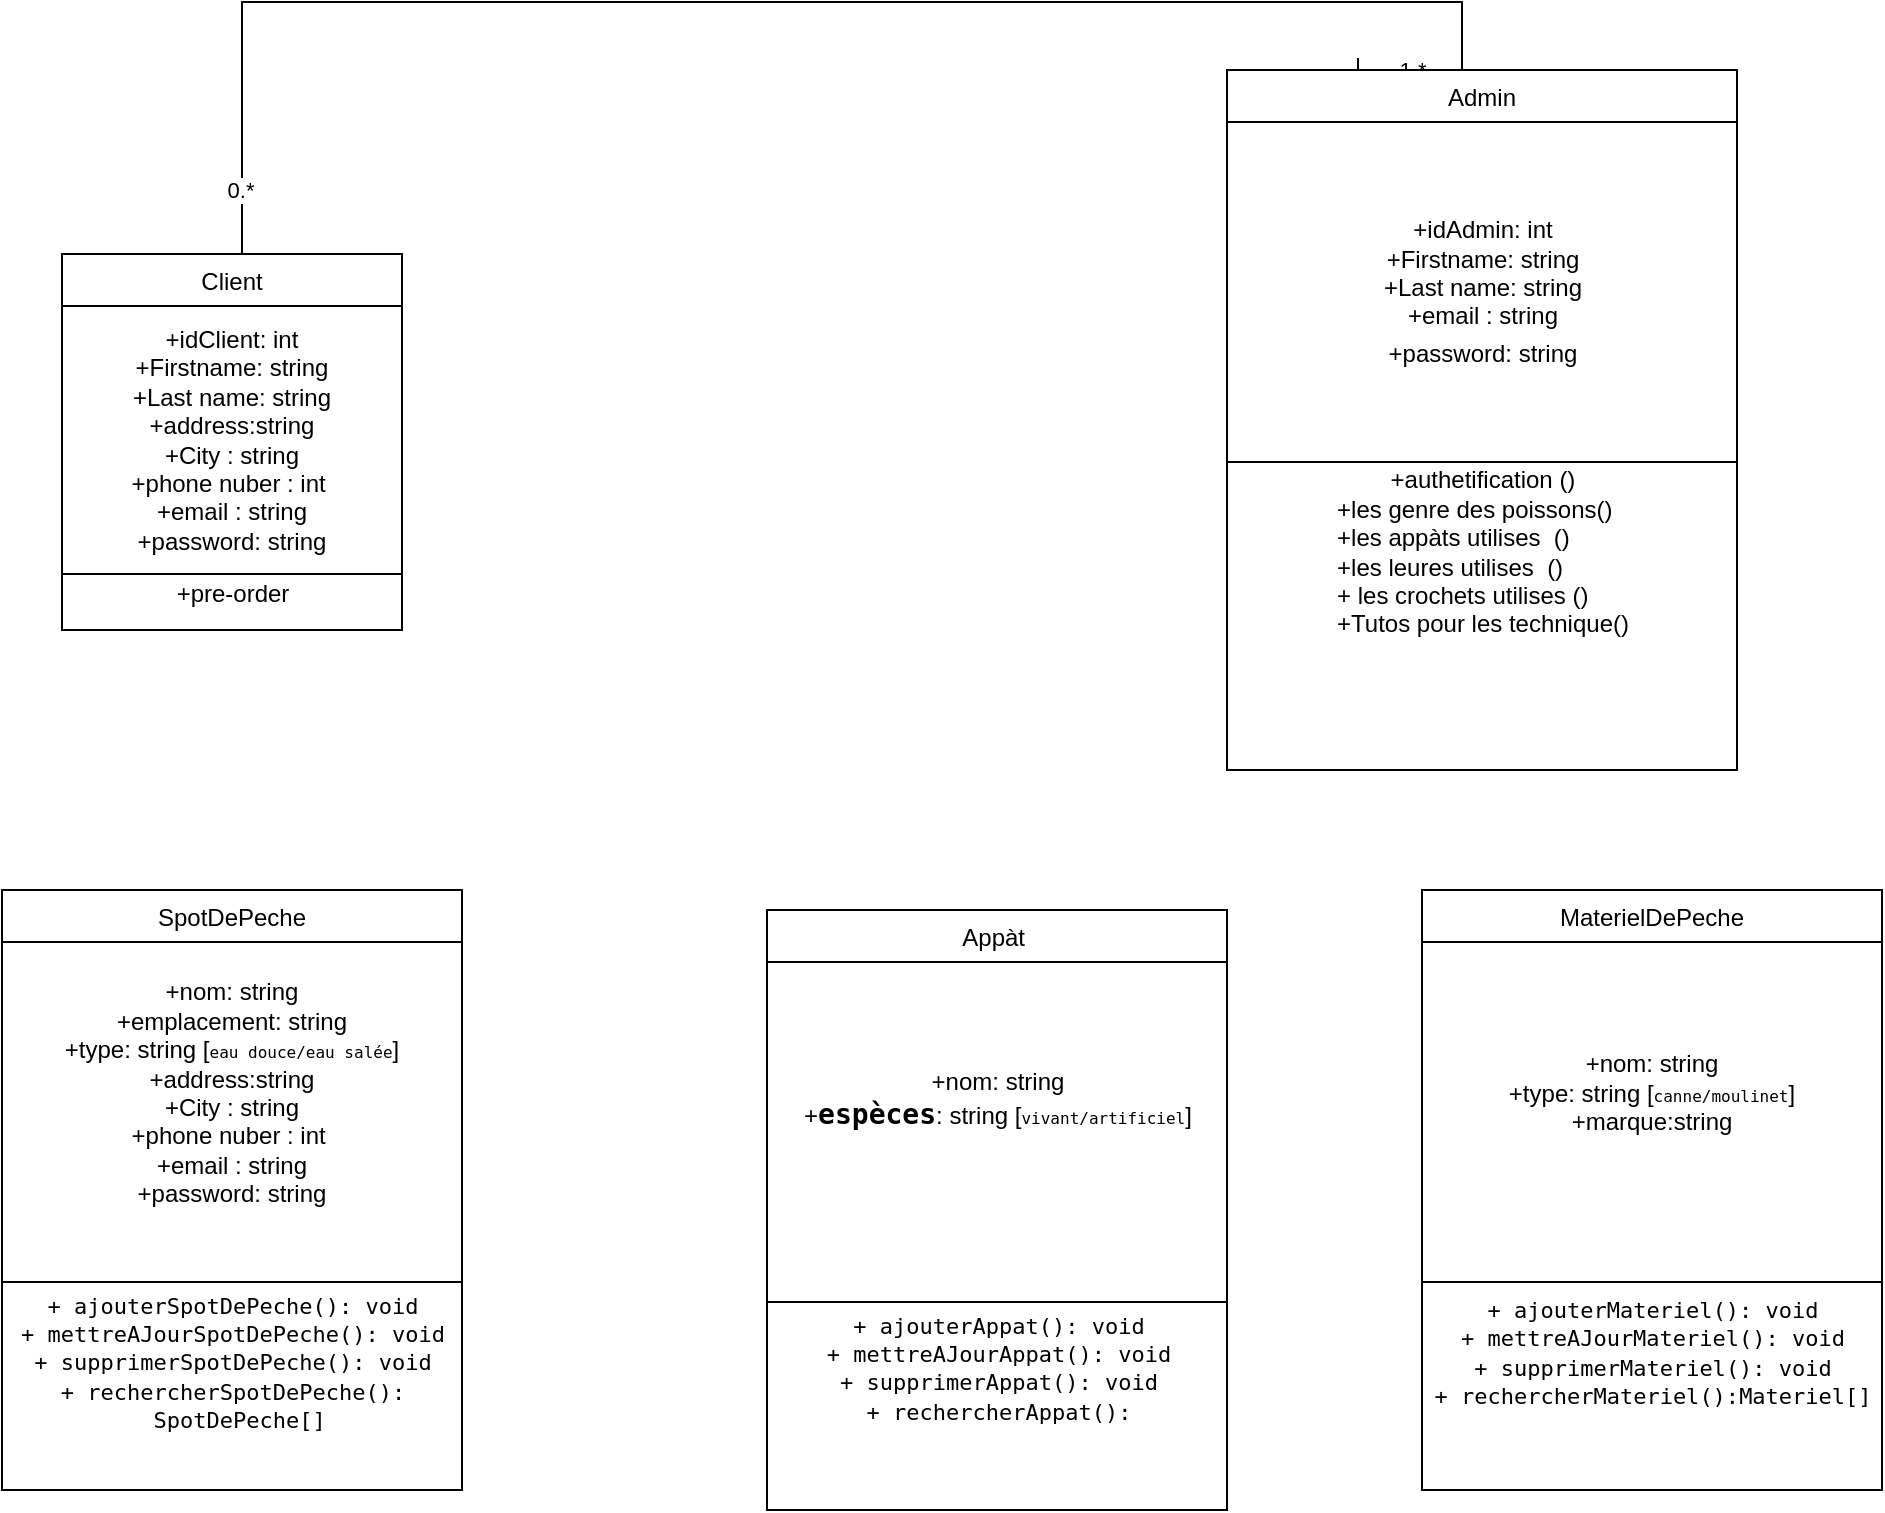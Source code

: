 <mxfile version="17.4.2" type="device"><diagram id="C5RBs43oDa-KdzZeNtuy" name="Page-1"><mxGraphModel dx="4408" dy="3428" grid="1" gridSize="10" guides="1" tooltips="1" connect="1" arrows="1" fold="1" page="1" pageScale="1" pageWidth="827" pageHeight="1169" math="0" shadow="0"><root><mxCell id="WIyWlLk6GJQsqaUBKTNV-0"/><mxCell id="WIyWlLk6GJQsqaUBKTNV-1" parent="WIyWlLk6GJQsqaUBKTNV-0"/><mxCell id="zkfFHV4jXpPFQw0GAbJ--6" value="Client" style="swimlane;fontStyle=0;align=center;verticalAlign=top;childLayout=stackLayout;horizontal=1;startSize=26;horizontalStack=0;resizeParent=1;resizeLast=0;collapsible=1;marginBottom=0;rounded=0;shadow=0;strokeWidth=1;" parent="WIyWlLk6GJQsqaUBKTNV-1" vertex="1"><mxGeometry x="390" y="372" width="170" height="188" as="geometry"><mxRectangle x="130" y="380" width="160" height="26" as="alternateBounds"/></mxGeometry></mxCell><mxCell id="1IWViLu9ThnB3EoM1K1B-9" value="&lt;span style=&quot;text-align: left&quot;&gt;+idClient: int&lt;/span&gt;&lt;br style=&quot;padding: 0px ; margin: 0px ; text-align: left&quot;&gt;&lt;span style=&quot;text-align: left&quot;&gt;+Firstname: string&lt;/span&gt;&lt;br style=&quot;padding: 0px ; margin: 0px ; text-align: left&quot;&gt;&lt;span style=&quot;text-align: left&quot;&gt;+Last name: string&lt;br&gt;&lt;/span&gt;+address:string&lt;br&gt;+City : string&lt;br&gt;+phone nuber : int&amp;nbsp;&lt;br style=&quot;padding: 0px ; margin: 0px ; text-align: left&quot;&gt;&lt;span style=&quot;text-align: left&quot;&gt;+email : string&lt;/span&gt;&lt;br style=&quot;padding: 0px ; margin: 0px ; text-align: left&quot;&gt;&lt;span style=&quot;text-align: left&quot;&gt;+password: string&lt;/span&gt;" style="whiteSpace=wrap;html=1;" parent="zkfFHV4jXpPFQw0GAbJ--6" vertex="1"><mxGeometry y="26" width="170" height="134" as="geometry"/></mxCell><mxCell id="1IWViLu9ThnB3EoM1K1B-11" value="+pre-order" style="text;html=1;align=center;verticalAlign=middle;resizable=0;points=[];autosize=1;strokeColor=none;fillColor=none;" parent="zkfFHV4jXpPFQw0GAbJ--6" vertex="1"><mxGeometry y="160" width="170" height="20" as="geometry"/></mxCell><mxCell id="1IWViLu9ThnB3EoM1K1B-7" value="" style="edgeStyle=orthogonalEdgeStyle;rounded=0;orthogonalLoop=1;jettySize=auto;html=1;endArrow=none;exitX=0.257;exitY=-0.017;exitDx=0;exitDy=0;exitPerimeter=0;" parent="WIyWlLk6GJQsqaUBKTNV-1" target="zkfFHV4jXpPFQw0GAbJ--6" edge="1" source="y34GaPSCzC3dkU4nnCbh-10"><mxGeometry relative="1" as="geometry"><mxPoint x="390" y="286" as="targetPoint"/><mxPoint x="850" y="610" as="sourcePoint"/><Array as="points"><mxPoint x="1038" y="280"/><mxPoint x="1090" y="280"/><mxPoint x="1090" y="246"/><mxPoint x="480" y="246"/></Array></mxGeometry></mxCell><mxCell id="1IWViLu9ThnB3EoM1K1B-12" value="0.*" style="edgeLabel;html=1;align=center;verticalAlign=middle;resizable=0;points=[];" parent="1IWViLu9ThnB3EoM1K1B-7" vertex="1" connectable="0"><mxGeometry x="0.923" y="-1" relative="1" as="geometry"><mxPoint as="offset"/></mxGeometry></mxCell><mxCell id="1IWViLu9ThnB3EoM1K1B-13" value="1.*" style="edgeLabel;html=1;align=center;verticalAlign=middle;resizable=0;points=[];" parent="1IWViLu9ThnB3EoM1K1B-7" vertex="1" connectable="0"><mxGeometry x="-0.922" relative="1" as="geometry"><mxPoint as="offset"/></mxGeometry></mxCell><mxCell id="y34GaPSCzC3dkU4nnCbh-1" value="SpotDePeche" style="swimlane;fontStyle=0;align=center;verticalAlign=top;childLayout=stackLayout;horizontal=1;startSize=26;horizontalStack=0;resizeParent=1;resizeLast=0;collapsible=1;marginBottom=0;rounded=0;shadow=0;strokeWidth=1;" parent="WIyWlLk6GJQsqaUBKTNV-1" vertex="1"><mxGeometry x="360" y="690" width="230" height="300" as="geometry"><mxRectangle x="130" y="380" width="160" height="26" as="alternateBounds"/></mxGeometry></mxCell><mxCell id="y34GaPSCzC3dkU4nnCbh-2" value="&lt;span style=&quot;text-align: left&quot;&gt;+nom: string&lt;/span&gt;&lt;br style=&quot;padding: 0px ; margin: 0px ; text-align: left&quot;&gt;&lt;span style=&quot;text-align: left&quot;&gt;+emplacement: string&lt;/span&gt;&lt;br style=&quot;padding: 0px ; margin: 0px ; text-align: left&quot;&gt;&lt;span style=&quot;text-align: left&quot;&gt;+type: string [&lt;/span&gt;&lt;span style=&quot;font-family: &amp;quot;söhne mono&amp;quot;, monaco, &amp;quot;andale mono&amp;quot;, &amp;quot;ubuntu mono&amp;quot;, monospace; text-align: left;&quot;&gt;&lt;font style=&quot;font-size: 8px&quot;&gt;eau douce/eau salée&lt;/font&gt;&lt;/span&gt;&lt;span style=&quot;text-align: left&quot;&gt;]&lt;br&gt;&lt;/span&gt;+address:string&lt;br&gt;+City : string&lt;br&gt;+phone nuber : int&amp;nbsp;&lt;br style=&quot;padding: 0px ; margin: 0px ; text-align: left&quot;&gt;&lt;span style=&quot;text-align: left&quot;&gt;+email : string&lt;/span&gt;&lt;br style=&quot;padding: 0px ; margin: 0px ; text-align: left&quot;&gt;&lt;span style=&quot;text-align: left&quot;&gt;+password: string&lt;br&gt;&lt;/span&gt;&lt;span style=&quot;color: rgb(55, 65, 81); font-size: 16px; text-align: left;&quot;&gt;&lt;br&gt;&lt;/span&gt;" style="whiteSpace=wrap;html=1;direction=south;labelBackgroundColor=none;" parent="y34GaPSCzC3dkU4nnCbh-1" vertex="1"><mxGeometry y="26" width="230" height="170" as="geometry"/></mxCell><mxCell id="y34GaPSCzC3dkU4nnCbh-8" value="&lt;font style=&quot;font-size: 11px;&quot; color=&quot;#000000&quot;&gt;&lt;span class=&quot;hljs-addition&quot; style=&quot;border: 0px solid rgb(217 , 217 , 227) ; box-sizing: border-box ; font-family: &amp;quot;söhne mono&amp;quot; , &amp;quot;monaco&amp;quot; , &amp;quot;andale mono&amp;quot; , &amp;quot;ubuntu mono&amp;quot; , monospace ; text-align: left&quot;&gt;+ ajouterSpotDePeche(): void&lt;br&gt;&lt;/span&gt;&lt;span class=&quot;hljs-addition&quot; style=&quot;border: 0px solid rgb(217 , 217 , 227) ; box-sizing: border-box ; font-family: &amp;quot;söhne mono&amp;quot; , &amp;quot;monaco&amp;quot; , &amp;quot;andale mono&amp;quot; , &amp;quot;ubuntu mono&amp;quot; , monospace ; text-align: left&quot;&gt;+ mettreAJourSpotDePeche(): void&lt;br&gt;&lt;/span&gt;&lt;span class=&quot;hljs-addition&quot; style=&quot;border: 0px solid rgb(217 , 217 , 227) ; box-sizing: border-box ; font-family: &amp;quot;söhne mono&amp;quot; , &amp;quot;monaco&amp;quot; , &amp;quot;andale mono&amp;quot; , &amp;quot;ubuntu mono&amp;quot; , monospace ; text-align: left&quot;&gt;+ supprimerSpotDePeche(): void&lt;/span&gt;&lt;span style=&quot;font-family: &amp;quot;söhne mono&amp;quot; , &amp;quot;monaco&amp;quot; , &amp;quot;andale mono&amp;quot; , &amp;quot;ubuntu mono&amp;quot; , monospace ; text-align: left&quot;&gt;&lt;br&gt;&lt;/span&gt;&lt;span class=&quot;hljs-addition&quot; style=&quot;border: 0px solid rgb(217 , 217 , 227) ; box-sizing: border-box ; font-family: &amp;quot;söhne mono&amp;quot; , &amp;quot;monaco&amp;quot; , &amp;quot;andale mono&amp;quot; , &amp;quot;ubuntu mono&amp;quot; , monospace ; text-align: left&quot;&gt;+ rechercherSpotDePeche():&lt;br&gt;&amp;nbsp;SpotDePeche[]&lt;/span&gt;&lt;/font&gt;" style="text;html=1;align=center;verticalAlign=middle;resizable=0;points=[];autosize=1;fontColor=#FFFFFF;labelBackgroundColor=none;" parent="y34GaPSCzC3dkU4nnCbh-1" vertex="1"><mxGeometry y="196" width="230" height="80" as="geometry"/></mxCell><mxCell id="y34GaPSCzC3dkU4nnCbh-10" value="Admin" style="swimlane;fontStyle=0;align=center;verticalAlign=top;childLayout=stackLayout;horizontal=1;startSize=26;horizontalStack=0;resizeParent=1;resizeLast=0;collapsible=1;marginBottom=0;rounded=0;shadow=0;strokeWidth=1;" parent="WIyWlLk6GJQsqaUBKTNV-1" vertex="1"><mxGeometry x="972.5" y="280" width="255" height="350" as="geometry"><mxRectangle x="130" y="380" width="160" height="26" as="alternateBounds"/></mxGeometry></mxCell><mxCell id="y34GaPSCzC3dkU4nnCbh-11" value="&lt;span style=&quot;text-align: left&quot;&gt;+idAdmin: int&lt;/span&gt;&lt;br style=&quot;padding: 0px ; margin: 0px ; text-align: left&quot;&gt;&lt;span style=&quot;text-align: left&quot;&gt;+Firstname: string&lt;/span&gt;&lt;br style=&quot;padding: 0px ; margin: 0px ; text-align: left&quot;&gt;&lt;span style=&quot;text-align: left&quot;&gt;+Last name: string&lt;/span&gt;&lt;br style=&quot;padding: 0px ; margin: 0px ; text-align: left&quot;&gt;&lt;span style=&quot;text-align: left&quot;&gt;+email : string&lt;/span&gt;&lt;br style=&quot;padding: 0px ; margin: 0px ; text-align: left&quot;&gt;&lt;span style=&quot;text-align: left&quot;&gt;+password: string&lt;/span&gt;&lt;span style=&quot;color: rgb(55 , 65 , 81) ; font-size: 16px ; text-align: left&quot;&gt;&lt;br&gt;&lt;/span&gt;" style="whiteSpace=wrap;html=1;direction=south;labelBackgroundColor=none;" parent="y34GaPSCzC3dkU4nnCbh-10" vertex="1"><mxGeometry y="26" width="255" height="170" as="geometry"/></mxCell><mxCell id="y34GaPSCzC3dkU4nnCbh-12" value="&lt;span style=&quot;color: rgb(0 , 0 , 0)&quot;&gt;+authetification ()&lt;/span&gt;&lt;br style=&quot;color: rgb(0 , 0 , 0)&quot;&gt;&lt;div style=&quot;color: rgb(0 , 0 , 0) ; text-align: left&quot;&gt;+les genre des poissons()&lt;br&gt;&lt;/div&gt;&lt;div style=&quot;color: rgb(0 , 0 , 0) ; text-align: left&quot;&gt;+les appàts utilises&amp;nbsp; ()&amp;nbsp;&lt;/div&gt;&lt;div style=&quot;color: rgb(0 , 0 , 0) ; text-align: left&quot;&gt;+les leures utilises&amp;nbsp; ()&amp;nbsp;&lt;/div&gt;&lt;div style=&quot;color: rgb(0 , 0 , 0) ; text-align: left&quot;&gt;+ les crochets utilises ()&lt;/div&gt;&lt;div style=&quot;color: rgb(0 , 0 , 0) ; text-align: left&quot;&gt;+Tutos pour les technique()&lt;/div&gt;" style="text;html=1;align=center;verticalAlign=middle;resizable=0;points=[];autosize=1;fontColor=#FFFFFF;labelBackgroundColor=none;" parent="y34GaPSCzC3dkU4nnCbh-10" vertex="1"><mxGeometry y="196" width="255" height="90" as="geometry"/></mxCell><mxCell id="sD8vpYs5hGBm8NGrNJrA-0" value="Appàt " style="swimlane;fontStyle=0;align=center;verticalAlign=top;childLayout=stackLayout;horizontal=1;startSize=26;horizontalStack=0;resizeParent=1;resizeLast=0;collapsible=1;marginBottom=0;rounded=0;shadow=0;strokeWidth=1;" parent="WIyWlLk6GJQsqaUBKTNV-1" vertex="1"><mxGeometry x="742.5" y="700" width="230" height="300" as="geometry"><mxRectangle x="130" y="380" width="160" height="26" as="alternateBounds"/></mxGeometry></mxCell><mxCell id="sD8vpYs5hGBm8NGrNJrA-1" value="&lt;span style=&quot;text-align: left&quot;&gt;+nom: string&lt;/span&gt;&lt;br style=&quot;padding: 0px ; margin: 0px ; text-align: left&quot;&gt;&lt;span style=&quot;text-align: left&quot;&gt;+&lt;/span&gt;&lt;span style=&quot;font-family: &amp;#34;söhne mono&amp;#34; , &amp;#34;monaco&amp;#34; , &amp;#34;andale mono&amp;#34; , &amp;#34;ubuntu mono&amp;#34; , monospace ; font-size: 14px ; text-align: left&quot;&gt;&lt;b&gt;espèces&lt;/b&gt;&lt;/span&gt;&lt;span style=&quot;text-align: left&quot;&gt;: string [&lt;/span&gt;&lt;span style=&quot;font-family: &amp;#34;söhne mono&amp;#34; , &amp;#34;monaco&amp;#34; , &amp;#34;andale mono&amp;#34; , &amp;#34;ubuntu mono&amp;#34; , monospace ; text-align: left&quot;&gt;&lt;font style=&quot;font-size: 8px&quot;&gt;vivant/artificiel&lt;/font&gt;&lt;/span&gt;&lt;span style=&quot;text-align: left&quot;&gt;]&lt;br&gt;&lt;/span&gt;&lt;span style=&quot;text-align: left&quot;&gt;&lt;br&gt;&lt;/span&gt;&lt;span style=&quot;color: rgb(55 , 65 , 81) ; font-size: 16px ; text-align: left&quot;&gt;&lt;br&gt;&lt;/span&gt;" style="whiteSpace=wrap;html=1;direction=south;labelBackgroundColor=none;" parent="sD8vpYs5hGBm8NGrNJrA-0" vertex="1"><mxGeometry y="26" width="230" height="170" as="geometry"/></mxCell><mxCell id="sD8vpYs5hGBm8NGrNJrA-2" value="&lt;font style=&quot;font-size: 11px&quot; color=&quot;#000000&quot;&gt;&lt;span class=&quot;hljs-addition&quot; style=&quot;border: 0px solid rgb(217 , 217 , 227) ; box-sizing: border-box ; font-family: &amp;#34;söhne mono&amp;#34; , &amp;#34;monaco&amp;#34; , &amp;#34;andale mono&amp;#34; , &amp;#34;ubuntu mono&amp;#34; , monospace ; text-align: left&quot;&gt;+ ajouterAppat(): void&lt;br&gt;&lt;/span&gt;&lt;span class=&quot;hljs-addition&quot; style=&quot;border: 0px solid rgb(217 , 217 , 227) ; box-sizing: border-box ; font-family: &amp;#34;söhne mono&amp;#34; , &amp;#34;monaco&amp;#34; , &amp;#34;andale mono&amp;#34; , &amp;#34;ubuntu mono&amp;#34; , monospace ; text-align: left&quot;&gt;+ mettreAJour&lt;/span&gt;&lt;/font&gt;&lt;span style=&quot;color: rgb(0 , 0 , 0) ; font-family: &amp;#34;söhne mono&amp;#34; , &amp;#34;monaco&amp;#34; , &amp;#34;andale mono&amp;#34; , &amp;#34;ubuntu mono&amp;#34; , monospace ; font-size: 11px ; text-align: left&quot;&gt;Appat&lt;/span&gt;&lt;font style=&quot;font-size: 11px&quot; color=&quot;#000000&quot;&gt;&lt;span class=&quot;hljs-addition&quot; style=&quot;border: 0px solid rgb(217 , 217 , 227) ; box-sizing: border-box ; font-family: &amp;#34;söhne mono&amp;#34; , &amp;#34;monaco&amp;#34; , &amp;#34;andale mono&amp;#34; , &amp;#34;ubuntu mono&amp;#34; , monospace ; text-align: left&quot;&gt;(): void&lt;br&gt;&lt;/span&gt;&lt;span class=&quot;hljs-addition&quot; style=&quot;border: 0px solid rgb(217 , 217 , 227) ; box-sizing: border-box ; font-family: &amp;#34;söhne mono&amp;#34; , &amp;#34;monaco&amp;#34; , &amp;#34;andale mono&amp;#34; , &amp;#34;ubuntu mono&amp;#34; , monospace ; text-align: left&quot;&gt;+ supprimer&lt;/span&gt;&lt;/font&gt;&lt;span style=&quot;color: rgb(0 , 0 , 0) ; font-family: &amp;#34;söhne mono&amp;#34; , &amp;#34;monaco&amp;#34; , &amp;#34;andale mono&amp;#34; , &amp;#34;ubuntu mono&amp;#34; , monospace ; font-size: 11px ; text-align: left&quot;&gt;Appat&lt;/span&gt;&lt;font style=&quot;font-size: 11px&quot; color=&quot;#000000&quot;&gt;&lt;span class=&quot;hljs-addition&quot; style=&quot;border: 0px solid rgb(217 , 217 , 227) ; box-sizing: border-box ; font-family: &amp;#34;söhne mono&amp;#34; , &amp;#34;monaco&amp;#34; , &amp;#34;andale mono&amp;#34; , &amp;#34;ubuntu mono&amp;#34; , monospace ; text-align: left&quot;&gt;(): void&lt;/span&gt;&lt;span style=&quot;font-family: &amp;#34;söhne mono&amp;#34; , &amp;#34;monaco&amp;#34; , &amp;#34;andale mono&amp;#34; , &amp;#34;ubuntu mono&amp;#34; , monospace ; text-align: left&quot;&gt;&lt;br&gt;&lt;/span&gt;&lt;span class=&quot;hljs-addition&quot; style=&quot;border: 0px solid rgb(217 , 217 , 227) ; box-sizing: border-box ; font-family: &amp;#34;söhne mono&amp;#34; , &amp;#34;monaco&amp;#34; , &amp;#34;andale mono&amp;#34; , &amp;#34;ubuntu mono&amp;#34; , monospace ; text-align: left&quot;&gt;+ rechercher&lt;/span&gt;&lt;/font&gt;&lt;span style=&quot;color: rgb(0 , 0 , 0) ; font-family: &amp;#34;söhne mono&amp;#34; , &amp;#34;monaco&amp;#34; , &amp;#34;andale mono&amp;#34; , &amp;#34;ubuntu mono&amp;#34; , monospace ; font-size: 11px ; text-align: left&quot;&gt;Appat&lt;/span&gt;&lt;font style=&quot;font-size: 11px&quot; color=&quot;#000000&quot;&gt;&lt;span class=&quot;hljs-addition&quot; style=&quot;border: 0px solid rgb(217 , 217 , 227) ; box-sizing: border-box ; font-family: &amp;#34;söhne mono&amp;#34; , &amp;#34;monaco&amp;#34; , &amp;#34;andale mono&amp;#34; , &amp;#34;ubuntu mono&amp;#34; , monospace ; text-align: left&quot;&gt;():&lt;br&gt;&amp;nbsp;&lt;/span&gt;&lt;/font&gt;" style="text;html=1;align=center;verticalAlign=middle;resizable=0;points=[];autosize=1;fontColor=#FFFFFF;labelBackgroundColor=none;" parent="sD8vpYs5hGBm8NGrNJrA-0" vertex="1"><mxGeometry y="196" width="230" height="80" as="geometry"/></mxCell><mxCell id="sD8vpYs5hGBm8NGrNJrA-3" value="MaterielDePeche" style="swimlane;fontStyle=0;align=center;verticalAlign=top;childLayout=stackLayout;horizontal=1;startSize=26;horizontalStack=0;resizeParent=1;resizeLast=0;collapsible=1;marginBottom=0;rounded=0;shadow=0;strokeWidth=1;" parent="WIyWlLk6GJQsqaUBKTNV-1" vertex="1"><mxGeometry x="1070" y="690" width="230" height="300" as="geometry"><mxRectangle x="130" y="380" width="160" height="26" as="alternateBounds"/></mxGeometry></mxCell><mxCell id="sD8vpYs5hGBm8NGrNJrA-4" value="&lt;span style=&quot;text-align: left&quot;&gt;+nom: string&lt;/span&gt;&lt;br style=&quot;padding: 0px ; margin: 0px ; text-align: left&quot;&gt;&lt;span style=&quot;text-align: left&quot;&gt;+type: string [&lt;/span&gt;&lt;span style=&quot;font-family: &amp;#34;söhne mono&amp;#34; , &amp;#34;monaco&amp;#34; , &amp;#34;andale mono&amp;#34; , &amp;#34;ubuntu mono&amp;#34; , monospace ; text-align: left&quot;&gt;&lt;font style=&quot;font-size: 8px&quot;&gt;canne/moulinet&lt;/font&gt;&lt;/span&gt;&lt;span style=&quot;text-align: left&quot;&gt;]&lt;br&gt;&lt;/span&gt;+marque:string&lt;br&gt;&lt;span style=&quot;color: rgb(55 , 65 , 81) ; font-size: 16px ; text-align: left&quot;&gt;&lt;br&gt;&lt;/span&gt;" style="whiteSpace=wrap;html=1;direction=south;labelBackgroundColor=none;" parent="sD8vpYs5hGBm8NGrNJrA-3" vertex="1"><mxGeometry y="26" width="230" height="170" as="geometry"/></mxCell><mxCell id="sD8vpYs5hGBm8NGrNJrA-5" value="&lt;font style=&quot;font-size: 11px&quot; color=&quot;#000000&quot;&gt;&lt;span class=&quot;hljs-addition&quot; style=&quot;border: 0px solid rgb(217 , 217 , 227) ; box-sizing: border-box ; font-family: &amp;#34;söhne mono&amp;#34; , &amp;#34;monaco&amp;#34; , &amp;#34;andale mono&amp;#34; , &amp;#34;ubuntu mono&amp;#34; , monospace ; text-align: left&quot;&gt;+ ajouterMateriel&lt;/span&gt;&lt;/font&gt;&lt;span style=&quot;color: rgb(0 , 0 , 0) ; font-family: &amp;#34;söhne mono&amp;#34; , &amp;#34;monaco&amp;#34; , &amp;#34;andale mono&amp;#34; , &amp;#34;ubuntu mono&amp;#34; , monospace ; font-size: 11px ; text-align: left&quot;&gt;(): void&lt;/span&gt;&lt;font style=&quot;font-size: 11px&quot; color=&quot;#000000&quot;&gt;&lt;span class=&quot;hljs-addition&quot; style=&quot;border: 0px solid rgb(217 , 217 , 227) ; box-sizing: border-box ; font-family: &amp;#34;söhne mono&amp;#34; , &amp;#34;monaco&amp;#34; , &amp;#34;andale mono&amp;#34; , &amp;#34;ubuntu mono&amp;#34; , monospace ; text-align: left&quot;&gt;&lt;br&gt;&lt;/span&gt;&lt;span class=&quot;hljs-addition&quot; style=&quot;border: 0px solid rgb(217 , 217 , 227) ; box-sizing: border-box ; font-family: &amp;#34;söhne mono&amp;#34; , &amp;#34;monaco&amp;#34; , &amp;#34;andale mono&amp;#34; , &amp;#34;ubuntu mono&amp;#34; , monospace ; text-align: left&quot;&gt;+ mettreAJourMateriel(): void&lt;br&gt;&lt;/span&gt;&lt;span class=&quot;hljs-addition&quot; style=&quot;border: 0px solid rgb(217 , 217 , 227) ; box-sizing: border-box ; font-family: &amp;#34;söhne mono&amp;#34; , &amp;#34;monaco&amp;#34; , &amp;#34;andale mono&amp;#34; , &amp;#34;ubuntu mono&amp;#34; , monospace ; text-align: left&quot;&gt;+ supprimer&lt;/span&gt;&lt;/font&gt;&lt;span style=&quot;color: rgb(0 , 0 , 0) ; font-family: &amp;#34;söhne mono&amp;#34; , &amp;#34;monaco&amp;#34; , &amp;#34;andale mono&amp;#34; , &amp;#34;ubuntu mono&amp;#34; , monospace ; font-size: 11px ; text-align: left&quot;&gt;Materiel&lt;/span&gt;&lt;font style=&quot;font-size: 11px&quot; color=&quot;#000000&quot;&gt;&lt;span class=&quot;hljs-addition&quot; style=&quot;border: 0px solid rgb(217 , 217 , 227) ; box-sizing: border-box ; font-family: &amp;#34;söhne mono&amp;#34; , &amp;#34;monaco&amp;#34; , &amp;#34;andale mono&amp;#34; , &amp;#34;ubuntu mono&amp;#34; , monospace ; text-align: left&quot;&gt;(): void&lt;/span&gt;&lt;span style=&quot;font-family: &amp;#34;söhne mono&amp;#34; , &amp;#34;monaco&amp;#34; , &amp;#34;andale mono&amp;#34; , &amp;#34;ubuntu mono&amp;#34; , monospace ; text-align: left&quot;&gt;&lt;br&gt;&lt;/span&gt;&lt;span class=&quot;hljs-addition&quot; style=&quot;border: 0px solid rgb(217 , 217 , 227) ; box-sizing: border-box ; font-family: &amp;#34;söhne mono&amp;#34; , &amp;#34;monaco&amp;#34; , &amp;#34;andale mono&amp;#34; , &amp;#34;ubuntu mono&amp;#34; , monospace ; text-align: left&quot;&gt;+ rechercher&lt;/span&gt;&lt;/font&gt;&lt;span style=&quot;color: rgb(0 , 0 , 0) ; font-family: &amp;#34;söhne mono&amp;#34; , &amp;#34;monaco&amp;#34; , &amp;#34;andale mono&amp;#34; , &amp;#34;ubuntu mono&amp;#34; , monospace ; font-size: 11px ; text-align: left&quot;&gt;Materiel&lt;/span&gt;&lt;font style=&quot;font-size: 11px&quot; color=&quot;#000000&quot;&gt;&lt;span class=&quot;hljs-addition&quot; style=&quot;border: 0px solid rgb(217 , 217 , 227) ; box-sizing: border-box ; font-family: &amp;#34;söhne mono&amp;#34; , &amp;#34;monaco&amp;#34; , &amp;#34;andale mono&amp;#34; , &amp;#34;ubuntu mono&amp;#34; , monospace ; text-align: left&quot;&gt;():&lt;/span&gt;&lt;/font&gt;&lt;span style=&quot;color: rgb(0 , 0 , 0) ; font-family: &amp;#34;söhne mono&amp;#34; , &amp;#34;monaco&amp;#34; , &amp;#34;andale mono&amp;#34; , &amp;#34;ubuntu mono&amp;#34; , monospace ; font-size: 11px ; text-align: left&quot;&gt;Materiel&lt;/span&gt;&lt;font style=&quot;font-size: 11px&quot; color=&quot;#000000&quot;&gt;&lt;span class=&quot;hljs-addition&quot; style=&quot;border: 0px solid rgb(217 , 217 , 227) ; box-sizing: border-box ; font-family: &amp;#34;söhne mono&amp;#34; , &amp;#34;monaco&amp;#34; , &amp;#34;andale mono&amp;#34; , &amp;#34;ubuntu mono&amp;#34; , monospace ; text-align: left&quot;&gt;[]&lt;/span&gt;&lt;/font&gt;" style="text;html=1;align=center;verticalAlign=middle;resizable=0;points=[];autosize=1;fontColor=#FFFFFF;labelBackgroundColor=none;" parent="sD8vpYs5hGBm8NGrNJrA-3" vertex="1"><mxGeometry y="196" width="230" height="70" as="geometry"/></mxCell></root></mxGraphModel></diagram></mxfile>